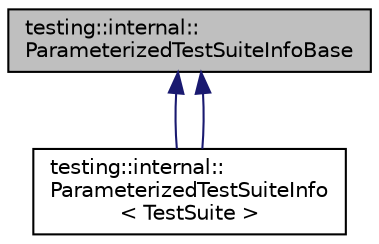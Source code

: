 digraph "testing::internal::ParameterizedTestSuiteInfoBase"
{
 // LATEX_PDF_SIZE
  edge [fontname="Helvetica",fontsize="10",labelfontname="Helvetica",labelfontsize="10"];
  node [fontname="Helvetica",fontsize="10",shape=record];
  Node1 [label="testing::internal::\lParameterizedTestSuiteInfoBase",height=0.2,width=0.4,color="black", fillcolor="grey75", style="filled", fontcolor="black",tooltip=" "];
  Node1 -> Node2 [dir="back",color="midnightblue",fontsize="10",style="solid",fontname="Helvetica"];
  Node2 [label="testing::internal::\lParameterizedTestSuiteInfo\l\< TestSuite \>",height=0.2,width=0.4,color="black", fillcolor="white", style="filled",URL="$classtesting_1_1internal_1_1_parameterized_test_suite_info.html",tooltip=" "];
  Node1 -> Node2 [dir="back",color="midnightblue",fontsize="10",style="solid",fontname="Helvetica"];
}
